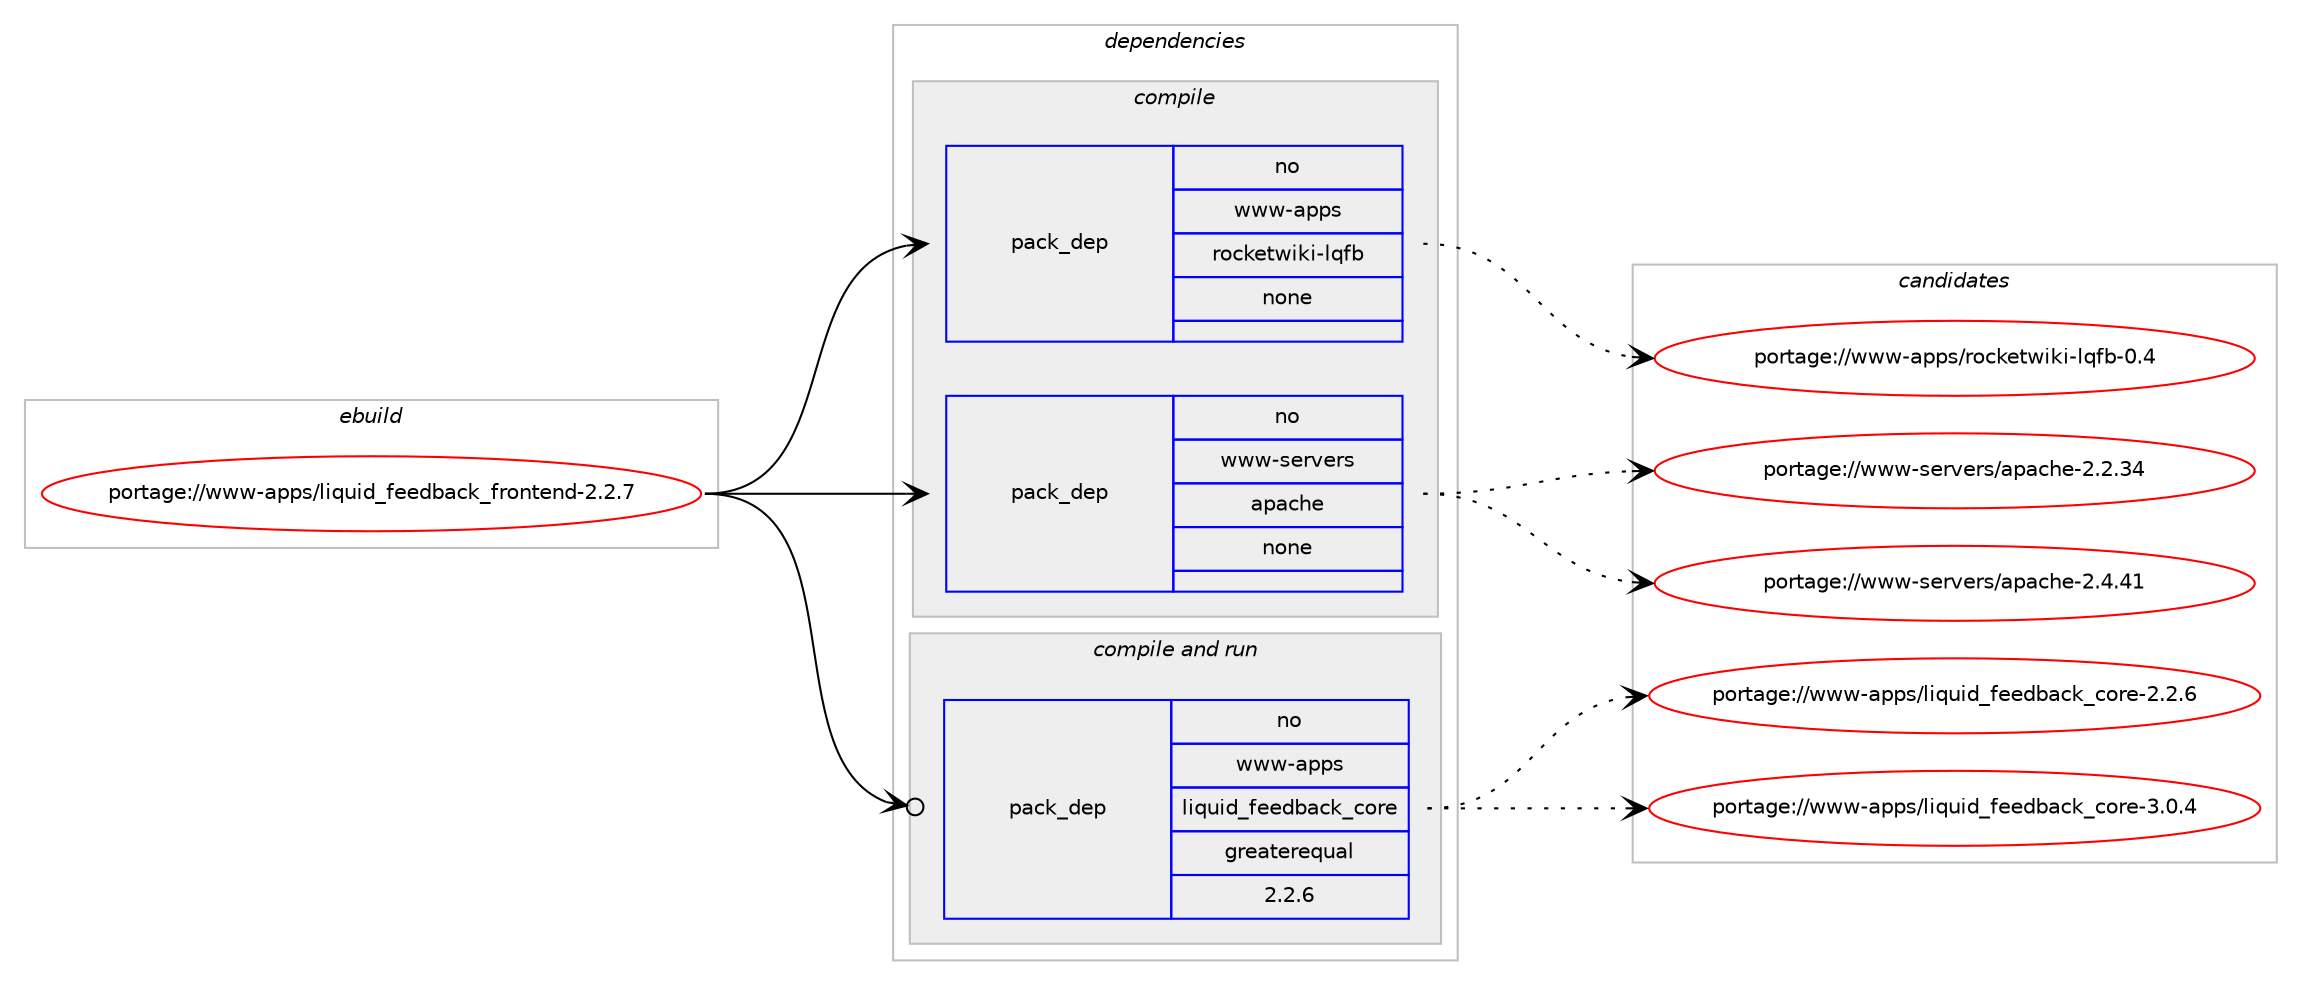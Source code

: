 digraph prolog {

# *************
# Graph options
# *************

newrank=true;
concentrate=true;
compound=true;
graph [rankdir=LR,fontname=Helvetica,fontsize=10,ranksep=1.5];#, ranksep=2.5, nodesep=0.2];
edge  [arrowhead=vee];
node  [fontname=Helvetica,fontsize=10];

# **********
# The ebuild
# **********

subgraph cluster_leftcol {
color=gray;
rank=same;
label=<<i>ebuild</i>>;
id [label="portage://www-apps/liquid_feedback_frontend-2.2.7", color=red, width=4, href="../www-apps/liquid_feedback_frontend-2.2.7.svg"];
}

# ****************
# The dependencies
# ****************

subgraph cluster_midcol {
color=gray;
label=<<i>dependencies</i>>;
subgraph cluster_compile {
fillcolor="#eeeeee";
style=filled;
label=<<i>compile</i>>;
subgraph pack324860 {
dependency438116 [label=<<TABLE BORDER="0" CELLBORDER="1" CELLSPACING="0" CELLPADDING="4" WIDTH="220"><TR><TD ROWSPAN="6" CELLPADDING="30">pack_dep</TD></TR><TR><TD WIDTH="110">no</TD></TR><TR><TD>www-apps</TD></TR><TR><TD>rocketwiki-lqfb</TD></TR><TR><TD>none</TD></TR><TR><TD></TD></TR></TABLE>>, shape=none, color=blue];
}
id:e -> dependency438116:w [weight=20,style="solid",arrowhead="vee"];
subgraph pack324861 {
dependency438117 [label=<<TABLE BORDER="0" CELLBORDER="1" CELLSPACING="0" CELLPADDING="4" WIDTH="220"><TR><TD ROWSPAN="6" CELLPADDING="30">pack_dep</TD></TR><TR><TD WIDTH="110">no</TD></TR><TR><TD>www-servers</TD></TR><TR><TD>apache</TD></TR><TR><TD>none</TD></TR><TR><TD></TD></TR></TABLE>>, shape=none, color=blue];
}
id:e -> dependency438117:w [weight=20,style="solid",arrowhead="vee"];
}
subgraph cluster_compileandrun {
fillcolor="#eeeeee";
style=filled;
label=<<i>compile and run</i>>;
subgraph pack324862 {
dependency438118 [label=<<TABLE BORDER="0" CELLBORDER="1" CELLSPACING="0" CELLPADDING="4" WIDTH="220"><TR><TD ROWSPAN="6" CELLPADDING="30">pack_dep</TD></TR><TR><TD WIDTH="110">no</TD></TR><TR><TD>www-apps</TD></TR><TR><TD>liquid_feedback_core</TD></TR><TR><TD>greaterequal</TD></TR><TR><TD>2.2.6</TD></TR></TABLE>>, shape=none, color=blue];
}
id:e -> dependency438118:w [weight=20,style="solid",arrowhead="odotvee"];
}
subgraph cluster_run {
fillcolor="#eeeeee";
style=filled;
label=<<i>run</i>>;
}
}

# **************
# The candidates
# **************

subgraph cluster_choices {
rank=same;
color=gray;
label=<<i>candidates</i>>;

subgraph choice324860 {
color=black;
nodesep=1;
choiceportage11911911945971121121154711411199107101116119105107105451081131029845484652 [label="portage://www-apps/rocketwiki-lqfb-0.4", color=red, width=4,href="../www-apps/rocketwiki-lqfb-0.4.svg"];
dependency438116:e -> choiceportage11911911945971121121154711411199107101116119105107105451081131029845484652:w [style=dotted,weight="100"];
}
subgraph choice324861 {
color=black;
nodesep=1;
choiceportage119119119451151011141181011141154797112979910410145504650465152 [label="portage://www-servers/apache-2.2.34", color=red, width=4,href="../www-servers/apache-2.2.34.svg"];
choiceportage119119119451151011141181011141154797112979910410145504652465249 [label="portage://www-servers/apache-2.4.41", color=red, width=4,href="../www-servers/apache-2.4.41.svg"];
dependency438117:e -> choiceportage119119119451151011141181011141154797112979910410145504650465152:w [style=dotted,weight="100"];
dependency438117:e -> choiceportage119119119451151011141181011141154797112979910410145504652465249:w [style=dotted,weight="100"];
}
subgraph choice324862 {
color=black;
nodesep=1;
choiceportage119119119459711211211547108105113117105100951021011011009897991079599111114101455046504654 [label="portage://www-apps/liquid_feedback_core-2.2.6", color=red, width=4,href="../www-apps/liquid_feedback_core-2.2.6.svg"];
choiceportage119119119459711211211547108105113117105100951021011011009897991079599111114101455146484652 [label="portage://www-apps/liquid_feedback_core-3.0.4", color=red, width=4,href="../www-apps/liquid_feedback_core-3.0.4.svg"];
dependency438118:e -> choiceportage119119119459711211211547108105113117105100951021011011009897991079599111114101455046504654:w [style=dotted,weight="100"];
dependency438118:e -> choiceportage119119119459711211211547108105113117105100951021011011009897991079599111114101455146484652:w [style=dotted,weight="100"];
}
}

}
